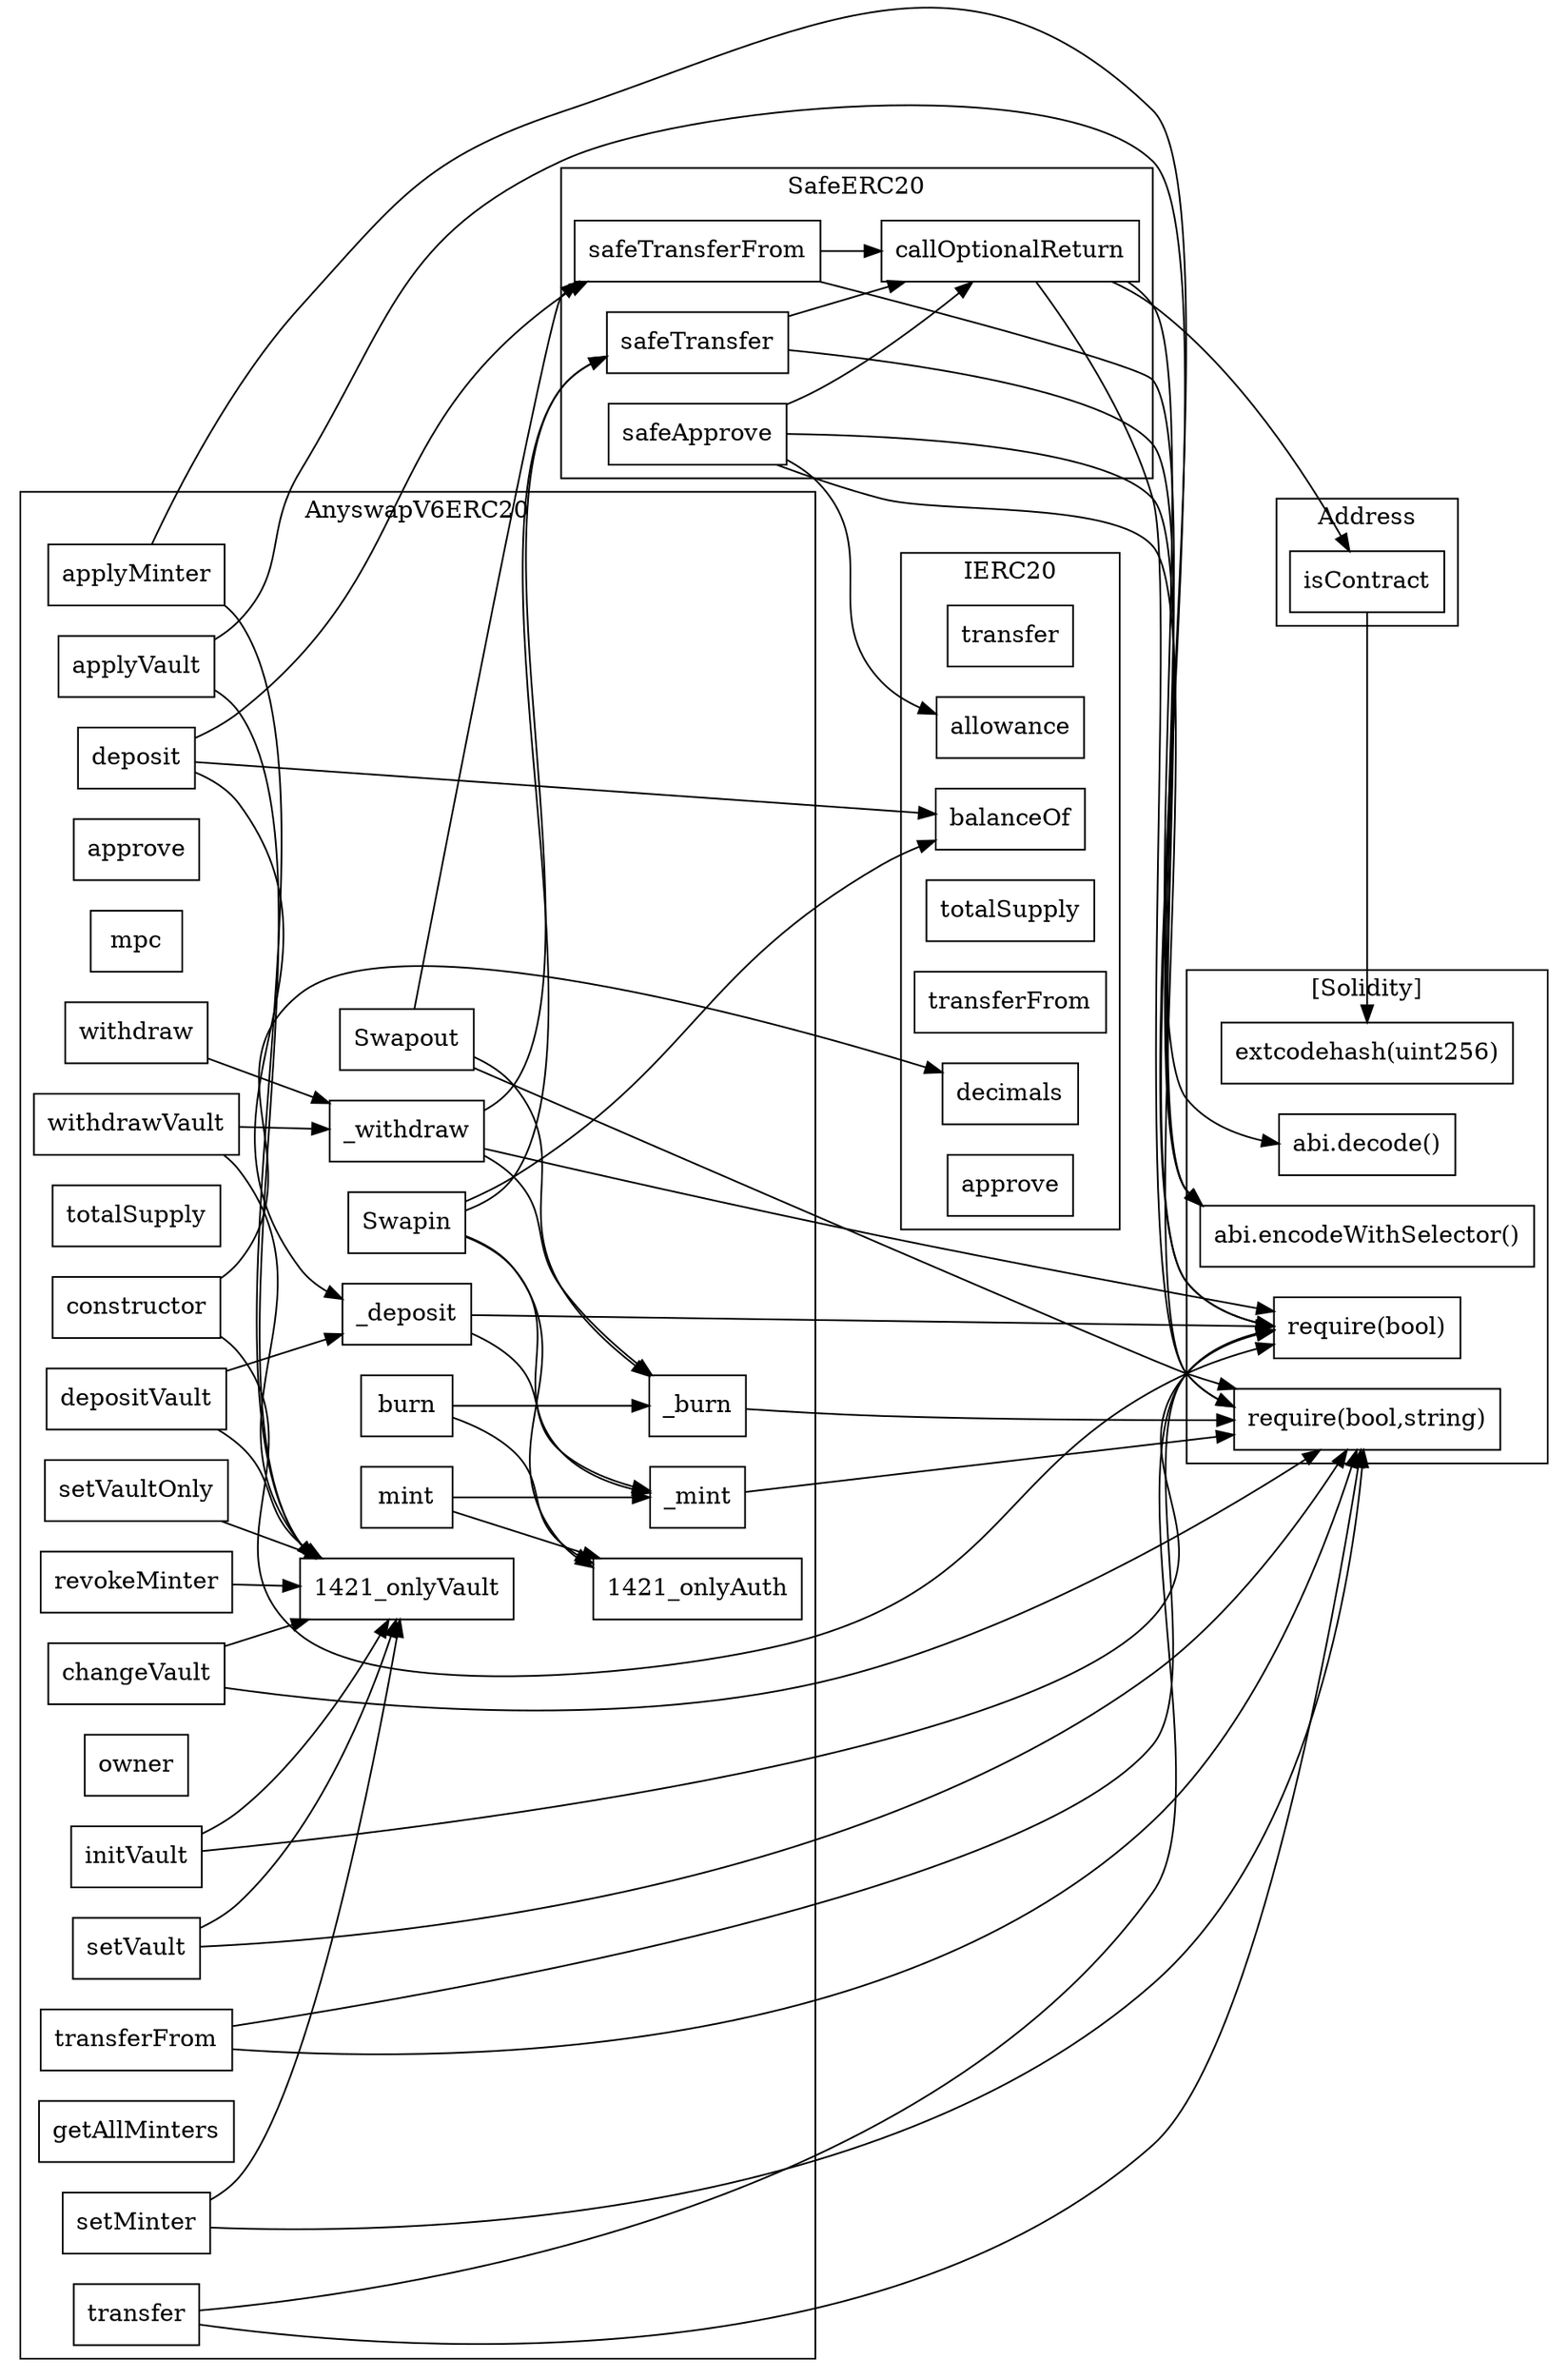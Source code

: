 strict digraph {
rankdir="LR"
node [shape=box]
subgraph cluster_249_SafeERC20 {
label = "SafeERC20"
"249_safeApprove" [label="safeApprove"]
"249_safeTransferFrom" [label="safeTransferFrom"]
"249_safeTransfer" [label="safeTransfer"]
"249_callOptionalReturn" [label="callOptionalReturn"]
"249_safeTransferFrom" -> "249_callOptionalReturn"
"249_safeApprove" -> "249_callOptionalReturn"
"249_safeTransfer" -> "249_callOptionalReturn"
}subgraph cluster_74_IERC20 {
label = "IERC20"
"74_transfer" [label="transfer"]
"74_allowance" [label="allowance"]
"74_balanceOf" [label="balanceOf"]
"74_totalSupply" [label="totalSupply"]
"74_transferFrom" [label="transferFrom"]
"74_decimals" [label="decimals"]
"74_approve" [label="approve"]
}subgraph cluster_100_Address {
label = "Address"
"100_isContract" [label="isContract"]
}subgraph cluster_1421_AnyswapV6ERC20 {
label = "AnyswapV6ERC20"
"1421__burn" [label="_burn"]
"1421_mint" [label="mint"]
"1421_changeVault" [label="changeVault"]
"1421_burn" [label="burn"]
"1421__deposit" [label="_deposit"]
"1421_withdraw" [label="withdraw"]
"1421_transferFrom" [label="transferFrom"]
"1421_approve" [label="approve"]
"1421_mpc" [label="mpc"]
"1421_transfer" [label="transfer"]
"1421_Swapout" [label="Swapout"]
"1421_revokeMinter" [label="revokeMinter"]
"1421__withdraw" [label="_withdraw"]
"1421_totalSupply" [label="totalSupply"]
"1421_deposit" [label="deposit"]
"1421__mint" [label="_mint"]
"1421_initVault" [label="initVault"]
"1421_setVault" [label="setVault"]
"1421_setMinter" [label="setMinter"]
"1421_withdrawVault" [label="withdrawVault"]
"1421_owner" [label="owner"]
"1421_depositVault" [label="depositVault"]
"1421_constructor" [label="constructor"]
"1421_applyMinter" [label="applyMinter"]
"1421_Swapin" [label="Swapin"]
"1421_getAllMinters" [label="getAllMinters"]
"1421_setVaultOnly" [label="setVaultOnly"]
"1421_applyVault" [label="applyVault"]
"1421_applyMinter" -> "1421_onlyVault"
"1421_burn" -> "1421__burn"
"1421_Swapin" -> "1421_onlyAuth"
"1421_Swapout" -> "1421__burn"
"1421_depositVault" -> "1421__deposit"
"1421__withdraw" -> "1421__burn"
"1421_Swapin" -> "1421__mint"
"1421_depositVault" -> "1421_onlyVault"
"1421_burn" -> "1421_onlyAuth"
"1421_applyVault" -> "1421_onlyVault"
"1421__deposit" -> "1421__mint"
"1421_setVault" -> "1421_onlyVault"
"1421_mint" -> "1421_onlyAuth"
"1421_deposit" -> "1421__deposit"
"1421_initVault" -> "1421_onlyVault"
"1421_revokeMinter" -> "1421_onlyVault"
"1421_setVaultOnly" -> "1421_onlyVault"
"1421_setMinter" -> "1421_onlyVault"
"1421_mint" -> "1421__mint"
"1421_withdrawVault" -> "1421__withdraw"
"1421_changeVault" -> "1421_onlyVault"
"1421_withdraw" -> "1421__withdraw"
"1421_withdrawVault" -> "1421_onlyVault"
}subgraph cluster_solidity {
label = "[Solidity]"
"require(bool,string)" 
"extcodehash(uint256)" 
"abi.encodeWithSelector()" 
"require(bool)" 
"abi.decode()" 
"1421_applyMinter" -> "require(bool)"
"249_safeApprove" -> "require(bool,string)"
"1421_transferFrom" -> "require(bool)"
"1421__burn" -> "require(bool,string)"
"1421_initVault" -> "require(bool)"
"1421_Swapout" -> "require(bool,string)"
"100_isContract" -> "extcodehash(uint256)"
"1421_setMinter" -> "require(bool,string)"
"1421_transfer" -> "require(bool,string)"
"1421_changeVault" -> "require(bool,string)"
"1421__mint" -> "require(bool,string)"
"249_safeApprove" -> "abi.encodeWithSelector()"
"1421_transfer" -> "require(bool)"
"249_safeTransfer" -> "abi.encodeWithSelector()"
"1421__withdraw" -> "require(bool)"
"249_safeTransferFrom" -> "abi.encodeWithSelector()"
"1421_constructor" -> "require(bool)"
"1421_applyVault" -> "require(bool)"
"249_callOptionalReturn" -> "abi.decode()"
"249_callOptionalReturn" -> "require(bool,string)"
"1421_setVault" -> "require(bool,string)"
"1421__deposit" -> "require(bool)"
"1421_transferFrom" -> "require(bool,string)"
}"1421_Swapin" -> "74_balanceOf"
"1421_deposit" -> "249_safeTransferFrom"
"1421__withdraw" -> "249_safeTransfer"
"1421_constructor" -> "74_decimals"
"1421_deposit" -> "74_balanceOf"
"1421_Swapout" -> "249_safeTransferFrom"
"249_safeApprove" -> "74_allowance"
"249_callOptionalReturn" -> "100_isContract"
"1421_Swapin" -> "249_safeTransfer"
}